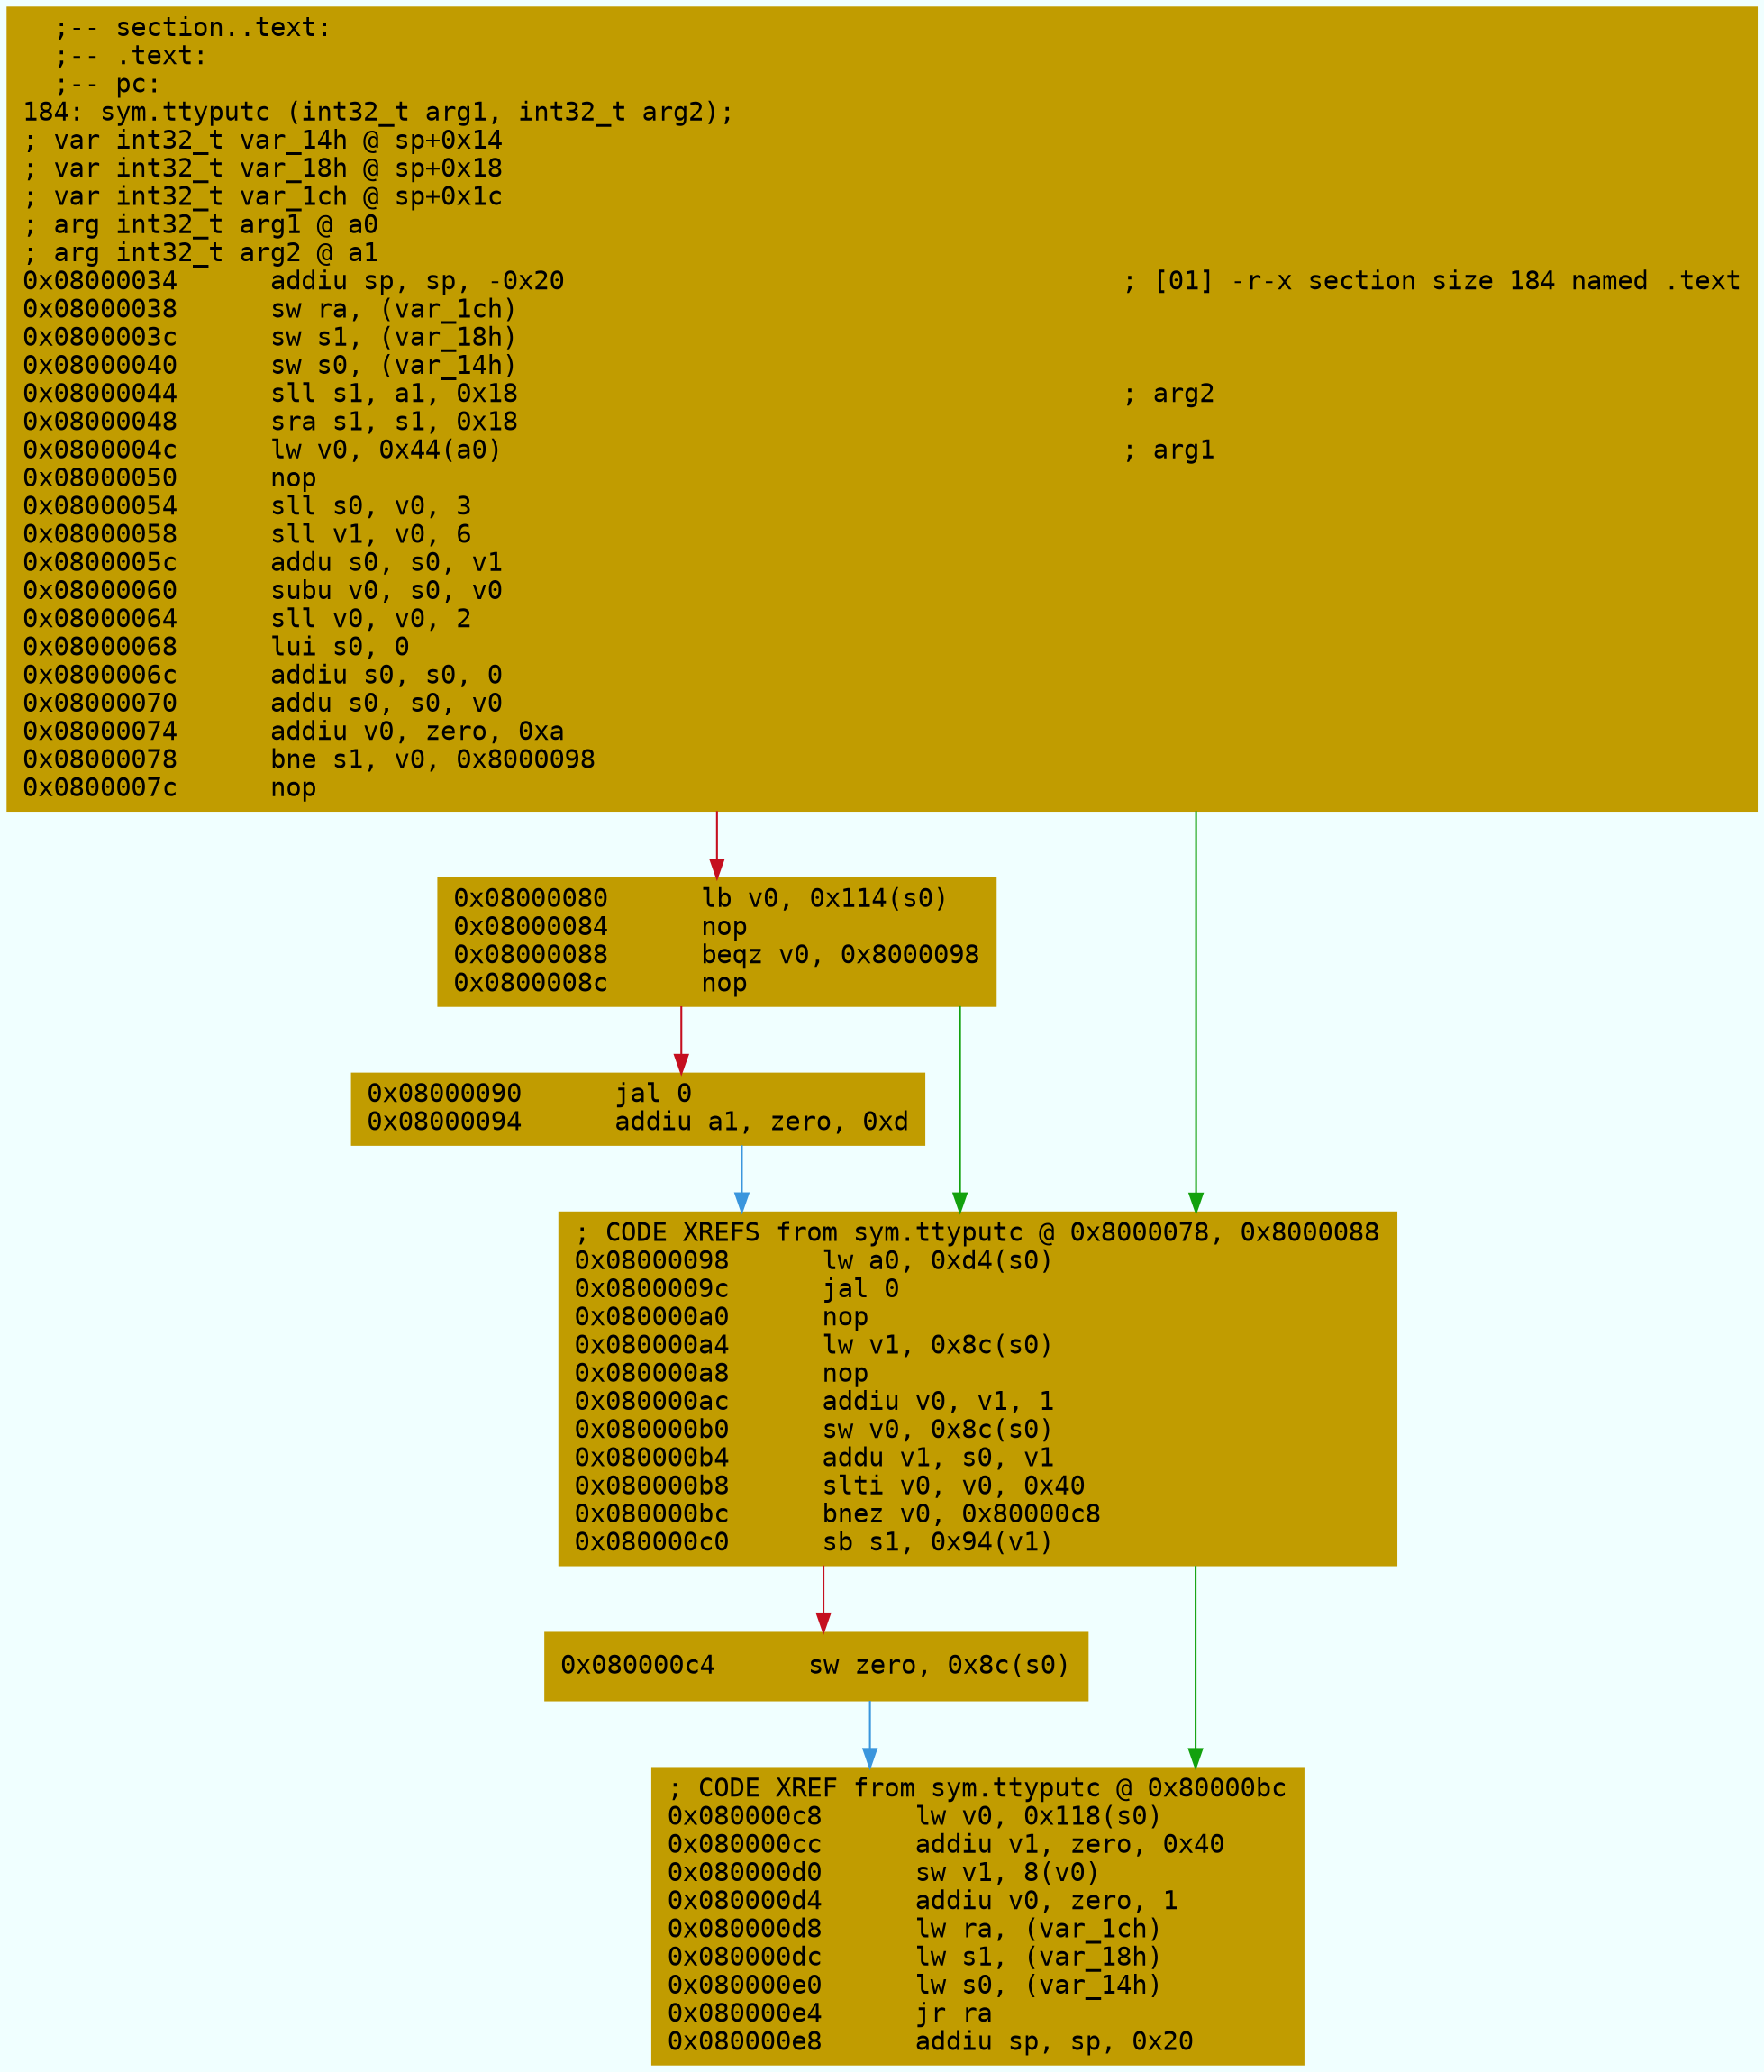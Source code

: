 digraph code {
	graph [bgcolor=azure fontsize=8 fontname="Courier" splines="ortho"];
	node [fillcolor=gray style=filled shape=box];
	edge [arrowhead="normal"];
	"0x08000034" [URL="sym.ttyputc/0x08000034", fillcolor="#c19c00",color="#c19c00", fontname="Courier",label="  ;-- section..text:\l  ;-- .text:\l  ;-- pc:\l184: sym.ttyputc (int32_t arg1, int32_t arg2);\l; var int32_t var_14h @ sp+0x14\l; var int32_t var_18h @ sp+0x18\l; var int32_t var_1ch @ sp+0x1c\l; arg int32_t arg1 @ a0\l; arg int32_t arg2 @ a1\l0x08000034      addiu sp, sp, -0x20                                    ; [01] -r-x section size 184 named .text\l0x08000038      sw ra, (var_1ch)\l0x0800003c      sw s1, (var_18h)\l0x08000040      sw s0, (var_14h)\l0x08000044      sll s1, a1, 0x18                                       ; arg2\l0x08000048      sra s1, s1, 0x18\l0x0800004c      lw v0, 0x44(a0)                                        ; arg1\l0x08000050      nop\l0x08000054      sll s0, v0, 3\l0x08000058      sll v1, v0, 6\l0x0800005c      addu s0, s0, v1\l0x08000060      subu v0, s0, v0\l0x08000064      sll v0, v0, 2\l0x08000068      lui s0, 0\l0x0800006c      addiu s0, s0, 0\l0x08000070      addu s0, s0, v0\l0x08000074      addiu v0, zero, 0xa\l0x08000078      bne s1, v0, 0x8000098\l0x0800007c      nop\l"]
	"0x08000080" [URL="sym.ttyputc/0x08000080", fillcolor="#c19c00",color="#c19c00", fontname="Courier",label="0x08000080      lb v0, 0x114(s0)\l0x08000084      nop\l0x08000088      beqz v0, 0x8000098\l0x0800008c      nop\l"]
	"0x08000090" [URL="sym.ttyputc/0x08000090", fillcolor="#c19c00",color="#c19c00", fontname="Courier",label="0x08000090      jal 0\l0x08000094      addiu a1, zero, 0xd\l"]
	"0x08000098" [URL="sym.ttyputc/0x08000098", fillcolor="#c19c00",color="#c19c00", fontname="Courier",label="; CODE XREFS from sym.ttyputc @ 0x8000078, 0x8000088\l0x08000098      lw a0, 0xd4(s0)\l0x0800009c      jal 0\l0x080000a0      nop\l0x080000a4      lw v1, 0x8c(s0)\l0x080000a8      nop\l0x080000ac      addiu v0, v1, 1\l0x080000b0      sw v0, 0x8c(s0)\l0x080000b4      addu v1, s0, v1\l0x080000b8      slti v0, v0, 0x40\l0x080000bc      bnez v0, 0x80000c8\l0x080000c0      sb s1, 0x94(v1)\l"]
	"0x080000c4" [URL="sym.ttyputc/0x080000c4", fillcolor="#c19c00",color="#c19c00", fontname="Courier",label="0x080000c4      sw zero, 0x8c(s0)\l"]
	"0x080000c8" [URL="sym.ttyputc/0x080000c8", fillcolor="#c19c00",color="#c19c00", fontname="Courier",label="; CODE XREF from sym.ttyputc @ 0x80000bc\l0x080000c8      lw v0, 0x118(s0)\l0x080000cc      addiu v1, zero, 0x40\l0x080000d0      sw v1, 8(v0)\l0x080000d4      addiu v0, zero, 1\l0x080000d8      lw ra, (var_1ch)\l0x080000dc      lw s1, (var_18h)\l0x080000e0      lw s0, (var_14h)\l0x080000e4      jr ra\l0x080000e8      addiu sp, sp, 0x20\l"]
        "0x08000034" -> "0x08000098" [color="#13a10e"];
        "0x08000034" -> "0x08000080" [color="#c50f1f"];
        "0x08000080" -> "0x08000098" [color="#13a10e"];
        "0x08000080" -> "0x08000090" [color="#c50f1f"];
        "0x08000090" -> "0x08000098" [color="#3a96dd"];
        "0x08000098" -> "0x080000c8" [color="#13a10e"];
        "0x08000098" -> "0x080000c4" [color="#c50f1f"];
        "0x080000c4" -> "0x080000c8" [color="#3a96dd"];
}
